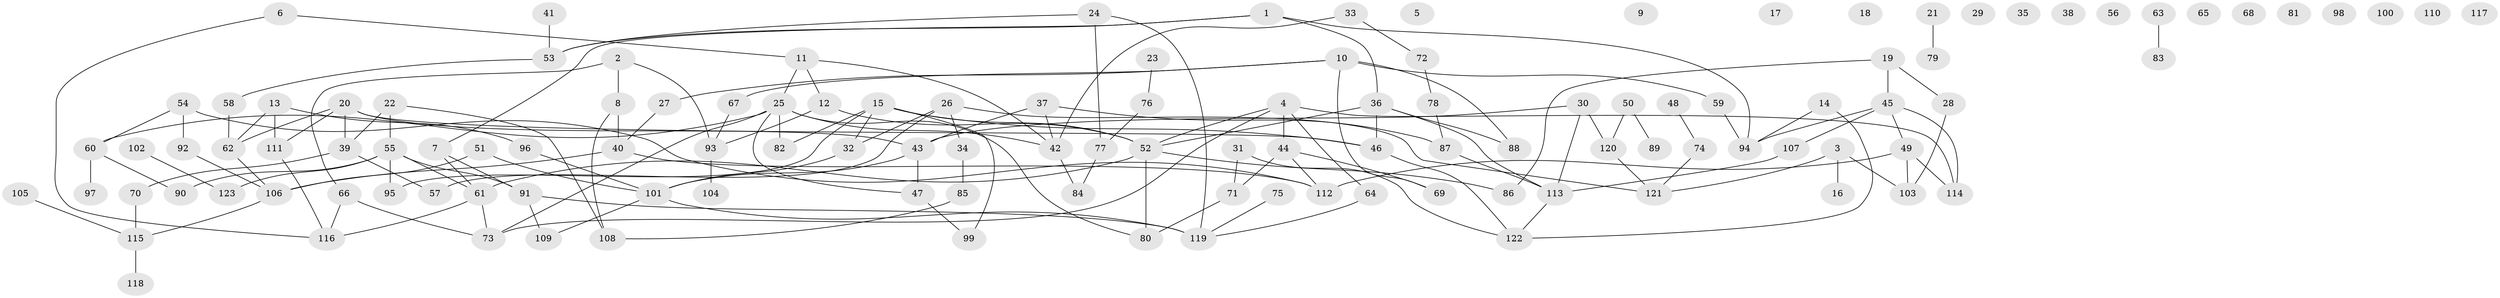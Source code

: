 // Generated by graph-tools (version 1.1) at 2025/00/03/09/25 03:00:40]
// undirected, 123 vertices, 160 edges
graph export_dot {
graph [start="1"]
  node [color=gray90,style=filled];
  1;
  2;
  3;
  4;
  5;
  6;
  7;
  8;
  9;
  10;
  11;
  12;
  13;
  14;
  15;
  16;
  17;
  18;
  19;
  20;
  21;
  22;
  23;
  24;
  25;
  26;
  27;
  28;
  29;
  30;
  31;
  32;
  33;
  34;
  35;
  36;
  37;
  38;
  39;
  40;
  41;
  42;
  43;
  44;
  45;
  46;
  47;
  48;
  49;
  50;
  51;
  52;
  53;
  54;
  55;
  56;
  57;
  58;
  59;
  60;
  61;
  62;
  63;
  64;
  65;
  66;
  67;
  68;
  69;
  70;
  71;
  72;
  73;
  74;
  75;
  76;
  77;
  78;
  79;
  80;
  81;
  82;
  83;
  84;
  85;
  86;
  87;
  88;
  89;
  90;
  91;
  92;
  93;
  94;
  95;
  96;
  97;
  98;
  99;
  100;
  101;
  102;
  103;
  104;
  105;
  106;
  107;
  108;
  109;
  110;
  111;
  112;
  113;
  114;
  115;
  116;
  117;
  118;
  119;
  120;
  121;
  122;
  123;
  1 -- 7;
  1 -- 36;
  1 -- 53;
  1 -- 94;
  2 -- 8;
  2 -- 66;
  2 -- 93;
  3 -- 16;
  3 -- 103;
  3 -- 121;
  4 -- 44;
  4 -- 52;
  4 -- 64;
  4 -- 73;
  4 -- 114;
  6 -- 11;
  6 -- 116;
  7 -- 61;
  7 -- 91;
  8 -- 40;
  8 -- 108;
  10 -- 27;
  10 -- 59;
  10 -- 67;
  10 -- 69;
  10 -- 88;
  11 -- 12;
  11 -- 25;
  11 -- 42;
  12 -- 52;
  12 -- 93;
  13 -- 62;
  13 -- 96;
  13 -- 111;
  14 -- 94;
  14 -- 122;
  15 -- 32;
  15 -- 46;
  15 -- 52;
  15 -- 82;
  15 -- 95;
  15 -- 99;
  19 -- 28;
  19 -- 45;
  19 -- 86;
  20 -- 39;
  20 -- 43;
  20 -- 46;
  20 -- 62;
  20 -- 111;
  21 -- 79;
  22 -- 39;
  22 -- 55;
  22 -- 108;
  23 -- 76;
  24 -- 53;
  24 -- 77;
  24 -- 119;
  25 -- 42;
  25 -- 47;
  25 -- 60;
  25 -- 73;
  25 -- 80;
  25 -- 82;
  26 -- 32;
  26 -- 34;
  26 -- 57;
  26 -- 121;
  27 -- 40;
  28 -- 103;
  30 -- 43;
  30 -- 113;
  30 -- 120;
  31 -- 71;
  31 -- 122;
  32 -- 101;
  33 -- 42;
  33 -- 72;
  34 -- 85;
  36 -- 46;
  36 -- 52;
  36 -- 88;
  36 -- 113;
  37 -- 42;
  37 -- 43;
  37 -- 87;
  39 -- 57;
  39 -- 70;
  40 -- 106;
  40 -- 112;
  41 -- 53;
  42 -- 84;
  43 -- 47;
  43 -- 101;
  44 -- 69;
  44 -- 71;
  44 -- 112;
  45 -- 49;
  45 -- 94;
  45 -- 107;
  45 -- 114;
  46 -- 122;
  47 -- 99;
  48 -- 74;
  49 -- 103;
  49 -- 112;
  49 -- 114;
  50 -- 89;
  50 -- 120;
  51 -- 101;
  51 -- 106;
  52 -- 61;
  52 -- 80;
  52 -- 86;
  53 -- 58;
  54 -- 60;
  54 -- 92;
  54 -- 112;
  55 -- 61;
  55 -- 90;
  55 -- 91;
  55 -- 95;
  55 -- 123;
  58 -- 62;
  59 -- 94;
  60 -- 90;
  60 -- 97;
  61 -- 73;
  61 -- 116;
  62 -- 106;
  63 -- 83;
  64 -- 119;
  66 -- 73;
  66 -- 116;
  67 -- 93;
  70 -- 115;
  71 -- 80;
  72 -- 78;
  74 -- 121;
  75 -- 119;
  76 -- 77;
  77 -- 84;
  78 -- 87;
  85 -- 108;
  87 -- 113;
  91 -- 109;
  91 -- 119;
  92 -- 106;
  93 -- 104;
  96 -- 101;
  101 -- 109;
  101 -- 119;
  102 -- 123;
  105 -- 115;
  106 -- 115;
  107 -- 113;
  111 -- 116;
  113 -- 122;
  115 -- 118;
  120 -- 121;
}
